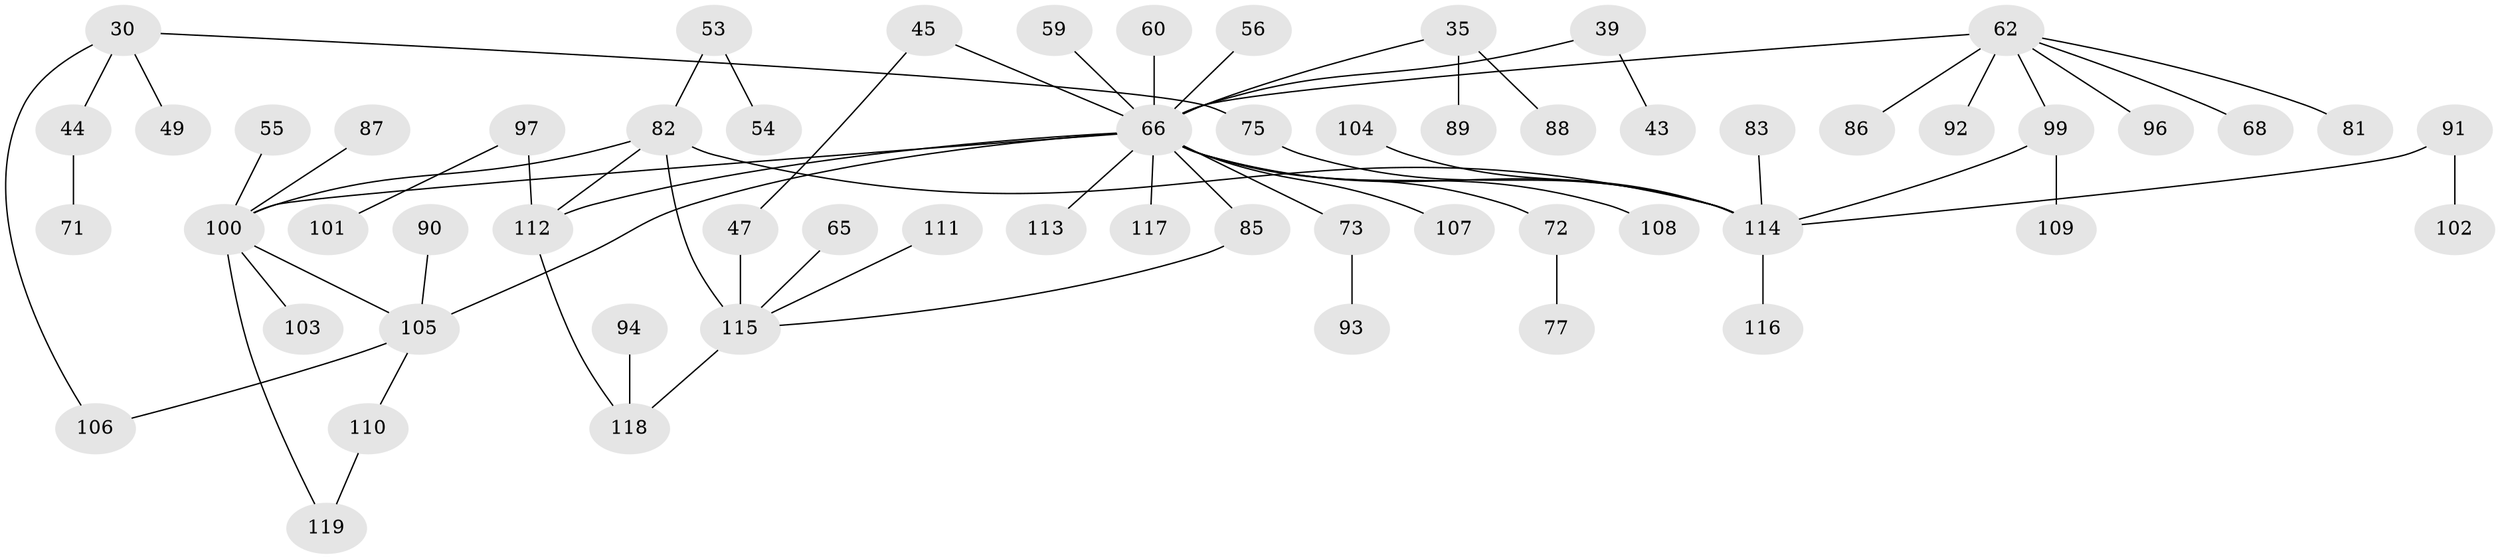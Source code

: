 // original degree distribution, {3: 0.20168067226890757, 4: 0.08403361344537816, 5: 0.05042016806722689, 7: 0.008403361344537815, 6: 0.01680672268907563, 1: 0.36134453781512604, 2: 0.2773109243697479}
// Generated by graph-tools (version 1.1) at 2025/41/03/09/25 04:41:25]
// undirected, 59 vertices, 67 edges
graph export_dot {
graph [start="1"]
  node [color=gray90,style=filled];
  30;
  35 [super="+25"];
  39;
  43;
  44;
  45 [super="+7"];
  47;
  49;
  53 [super="+52"];
  54;
  55;
  56;
  59;
  60;
  62 [super="+58+57"];
  65;
  66 [super="+2+5+13+15+51+18+31+46"];
  68;
  71;
  72;
  73 [super="+21"];
  75 [super="+8"];
  77;
  81;
  82 [super="+40"];
  83;
  85;
  86;
  87;
  88;
  89 [super="+64"];
  90;
  91;
  92;
  93;
  94;
  96;
  97 [super="+76"];
  99 [super="+98"];
  100 [super="+22+29"];
  101;
  102;
  103;
  104;
  105 [super="+14+80"];
  106;
  107;
  108;
  109;
  110;
  111;
  112 [super="+84"];
  113;
  114 [super="+79"];
  115 [super="+78+63+95"];
  116;
  117;
  118 [super="+10"];
  119;
  30 -- 44;
  30 -- 49;
  30 -- 106;
  30 -- 75;
  35 -- 89 [weight=2];
  35 -- 88;
  35 -- 66 [weight=2];
  39 -- 43;
  39 -- 66;
  44 -- 71;
  45 -- 47;
  45 -- 66;
  47 -- 115;
  53 -- 82;
  53 -- 54;
  55 -- 100;
  56 -- 66;
  59 -- 66;
  60 -- 66;
  62 -- 81;
  62 -- 68;
  62 -- 66 [weight=2];
  62 -- 96;
  62 -- 86;
  62 -- 92;
  62 -- 99;
  65 -- 115;
  66 -- 117;
  66 -- 105 [weight=2];
  66 -- 113;
  66 -- 72;
  66 -- 107;
  66 -- 108;
  66 -- 100;
  66 -- 85;
  66 -- 73;
  66 -- 114 [weight=2];
  66 -- 112;
  72 -- 77;
  73 -- 93;
  75 -- 114;
  82 -- 100 [weight=2];
  82 -- 114 [weight=2];
  82 -- 115 [weight=2];
  82 -- 112;
  83 -- 114;
  85 -- 115;
  87 -- 100;
  90 -- 105;
  91 -- 102;
  91 -- 114;
  94 -- 118;
  97 -- 101;
  97 -- 112;
  99 -- 109;
  99 -- 114;
  100 -- 119;
  100 -- 103;
  100 -- 105;
  104 -- 114;
  105 -- 106;
  105 -- 110;
  110 -- 119;
  111 -- 115;
  112 -- 118;
  114 -- 116;
  115 -- 118;
}
